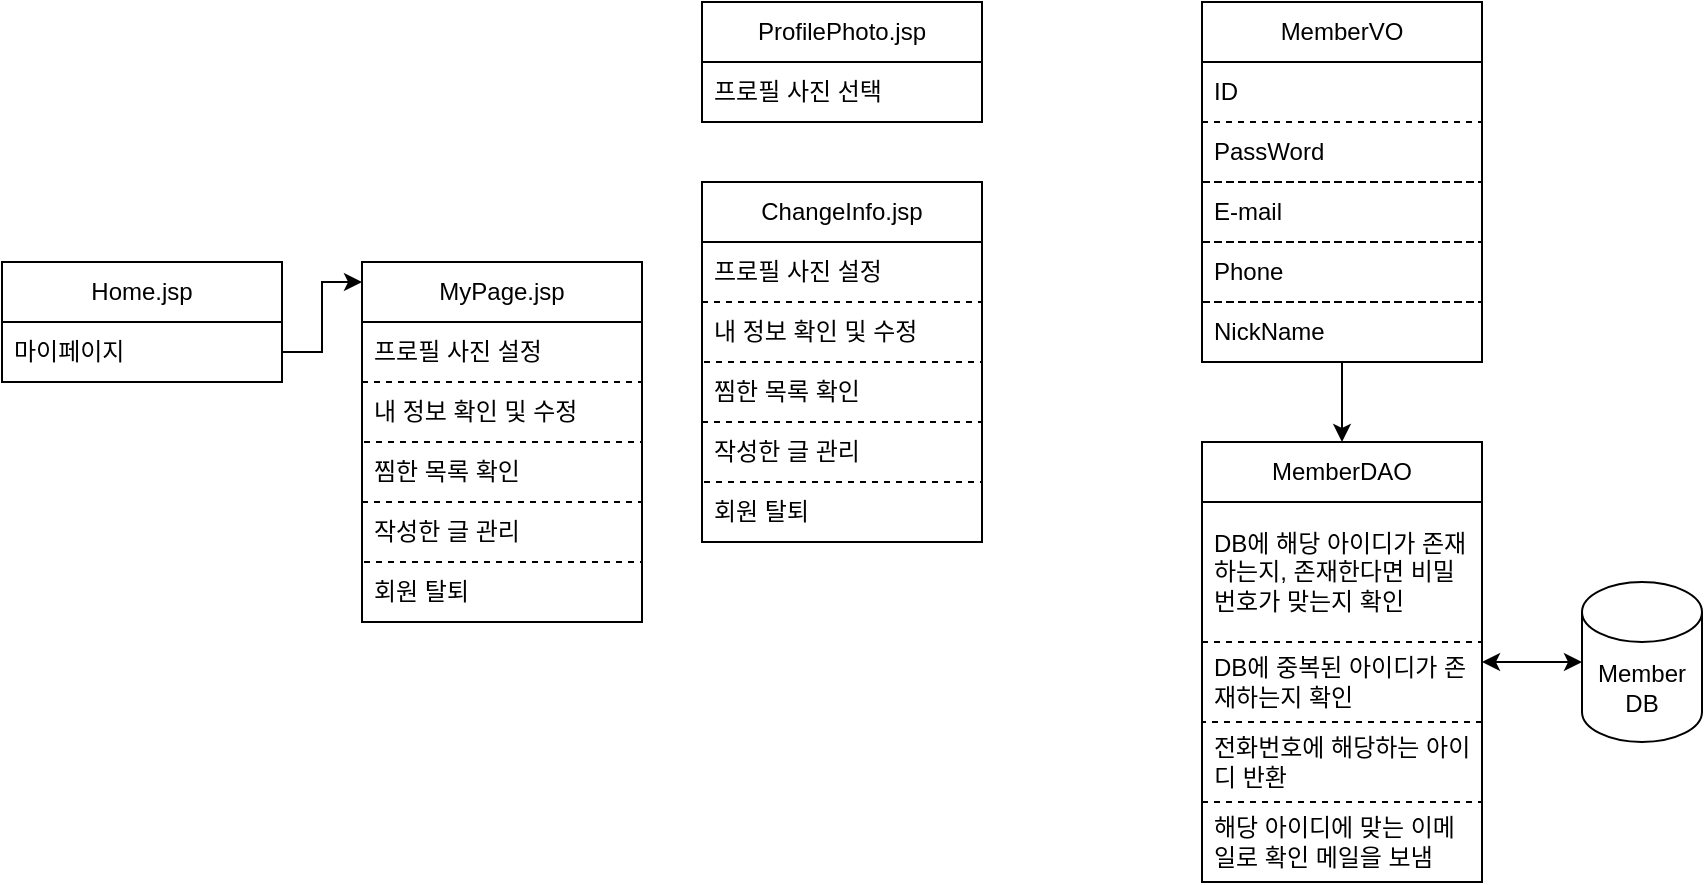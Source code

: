 <mxfile version="25.0.3">
  <diagram name="페이지-1" id="DjrEYivw6vqkdNGAylvS">
    <mxGraphModel dx="1147" dy="603" grid="1" gridSize="10" guides="1" tooltips="1" connect="1" arrows="1" fold="1" page="1" pageScale="1" pageWidth="1100" pageHeight="850" math="0" shadow="0">
      <root>
        <mxCell id="0" />
        <mxCell id="1" parent="0" />
        <mxCell id="Oheo1QDEf-43XpJlqBH_-1" value="&lt;div&gt;Home.jsp&lt;/div&gt;" style="swimlane;fontStyle=0;childLayout=stackLayout;horizontal=1;startSize=30;horizontalStack=0;resizeParent=1;resizeParentMax=0;resizeLast=0;collapsible=1;marginBottom=0;whiteSpace=wrap;html=1;" vertex="1" parent="1">
          <mxGeometry x="280" y="310" width="140" height="60" as="geometry">
            <mxRectangle x="430" y="270" width="90" height="30" as="alternateBounds" />
          </mxGeometry>
        </mxCell>
        <mxCell id="Oheo1QDEf-43XpJlqBH_-2" value="마이페이지" style="text;strokeColor=none;fillColor=none;align=left;verticalAlign=middle;spacingLeft=4;spacingRight=4;overflow=hidden;points=[[0,0.5],[1,0.5]];portConstraint=eastwest;rotatable=0;whiteSpace=wrap;html=1;" vertex="1" parent="Oheo1QDEf-43XpJlqBH_-1">
          <mxGeometry y="30" width="140" height="30" as="geometry" />
        </mxCell>
        <mxCell id="Oheo1QDEf-43XpJlqBH_-5" value="MyPage.jsp" style="swimlane;fontStyle=0;childLayout=stackLayout;horizontal=1;startSize=30;horizontalStack=0;resizeParent=1;resizeParentMax=0;resizeLast=0;collapsible=1;marginBottom=0;whiteSpace=wrap;html=1;" vertex="1" parent="1">
          <mxGeometry x="460" y="310" width="140" height="180" as="geometry" />
        </mxCell>
        <mxCell id="Oheo1QDEf-43XpJlqBH_-6" value="프로필 사진 설정" style="text;strokeColor=none;fillColor=none;align=left;verticalAlign=middle;spacingLeft=4;spacingRight=4;overflow=hidden;points=[[0,0.5],[1,0.5]];portConstraint=eastwest;rotatable=0;whiteSpace=wrap;html=1;" vertex="1" parent="Oheo1QDEf-43XpJlqBH_-5">
          <mxGeometry y="30" width="140" height="30" as="geometry" />
        </mxCell>
        <mxCell id="Oheo1QDEf-43XpJlqBH_-7" value="내 정보 확인 및 수정" style="text;strokeColor=default;fillColor=none;align=left;verticalAlign=middle;spacingLeft=4;spacingRight=4;overflow=hidden;points=[[0,0.5],[1,0.5]];portConstraint=eastwest;rotatable=0;whiteSpace=wrap;html=1;dashed=1;" vertex="1" parent="Oheo1QDEf-43XpJlqBH_-5">
          <mxGeometry y="60" width="140" height="30" as="geometry" />
        </mxCell>
        <mxCell id="Oheo1QDEf-43XpJlqBH_-8" value="찜한 목록 확인" style="text;strokeColor=none;fillColor=none;align=left;verticalAlign=middle;spacingLeft=4;spacingRight=4;overflow=hidden;points=[[0,0.5],[1,0.5]];portConstraint=eastwest;rotatable=0;whiteSpace=wrap;html=1;" vertex="1" parent="Oheo1QDEf-43XpJlqBH_-5">
          <mxGeometry y="90" width="140" height="30" as="geometry" />
        </mxCell>
        <mxCell id="Oheo1QDEf-43XpJlqBH_-47" value="작성한 글 관리" style="text;strokeColor=default;fillColor=none;align=left;verticalAlign=middle;spacingLeft=4;spacingRight=4;overflow=hidden;points=[[0,0.5],[1,0.5]];portConstraint=eastwest;rotatable=0;whiteSpace=wrap;html=1;dashed=1;" vertex="1" parent="Oheo1QDEf-43XpJlqBH_-5">
          <mxGeometry y="120" width="140" height="30" as="geometry" />
        </mxCell>
        <mxCell id="Oheo1QDEf-43XpJlqBH_-48" value="회원 탈퇴" style="text;strokeColor=none;fillColor=none;align=left;verticalAlign=middle;spacingLeft=4;spacingRight=4;overflow=hidden;points=[[0,0.5],[1,0.5]];portConstraint=eastwest;rotatable=0;whiteSpace=wrap;html=1;" vertex="1" parent="Oheo1QDEf-43XpJlqBH_-5">
          <mxGeometry y="150" width="140" height="30" as="geometry" />
        </mxCell>
        <mxCell id="Oheo1QDEf-43XpJlqBH_-13" style="edgeStyle=orthogonalEdgeStyle;rounded=0;orthogonalLoop=1;jettySize=auto;html=1;entryX=0.5;entryY=0;entryDx=0;entryDy=0;" edge="1" parent="1" source="Oheo1QDEf-43XpJlqBH_-14" target="Oheo1QDEf-43XpJlqBH_-20">
          <mxGeometry relative="1" as="geometry" />
        </mxCell>
        <mxCell id="Oheo1QDEf-43XpJlqBH_-14" value="MemberVO" style="swimlane;fontStyle=0;childLayout=stackLayout;horizontal=1;startSize=30;horizontalStack=0;resizeParent=1;resizeParentMax=0;resizeLast=0;collapsible=1;marginBottom=0;whiteSpace=wrap;html=1;" vertex="1" parent="1">
          <mxGeometry x="880" y="180" width="140" height="180" as="geometry" />
        </mxCell>
        <mxCell id="Oheo1QDEf-43XpJlqBH_-15" value="ID" style="text;strokeColor=none;fillColor=none;align=left;verticalAlign=middle;spacingLeft=4;spacingRight=4;overflow=hidden;points=[[0,0.5],[1,0.5]];portConstraint=eastwest;rotatable=0;whiteSpace=wrap;html=1;" vertex="1" parent="Oheo1QDEf-43XpJlqBH_-14">
          <mxGeometry y="30" width="140" height="30" as="geometry" />
        </mxCell>
        <mxCell id="Oheo1QDEf-43XpJlqBH_-16" value="PassWord" style="text;strokeColor=default;fillColor=none;align=left;verticalAlign=middle;spacingLeft=4;spacingRight=4;overflow=hidden;points=[[0,0.5],[1,0.5]];portConstraint=eastwest;rotatable=0;whiteSpace=wrap;html=1;dashed=1;" vertex="1" parent="Oheo1QDEf-43XpJlqBH_-14">
          <mxGeometry y="60" width="140" height="30" as="geometry" />
        </mxCell>
        <mxCell id="Oheo1QDEf-43XpJlqBH_-17" value="E-mail" style="text;strokeColor=default;fillColor=none;align=left;verticalAlign=middle;spacingLeft=4;spacingRight=4;overflow=hidden;points=[[0,0.5],[1,0.5]];portConstraint=eastwest;rotatable=0;whiteSpace=wrap;html=1;dashed=1;" vertex="1" parent="Oheo1QDEf-43XpJlqBH_-14">
          <mxGeometry y="90" width="140" height="30" as="geometry" />
        </mxCell>
        <mxCell id="Oheo1QDEf-43XpJlqBH_-18" value="Phone" style="text;strokeColor=default;fillColor=none;align=left;verticalAlign=middle;spacingLeft=4;spacingRight=4;overflow=hidden;points=[[0,0.5],[1,0.5]];portConstraint=eastwest;rotatable=0;whiteSpace=wrap;html=1;dashed=1;" vertex="1" parent="Oheo1QDEf-43XpJlqBH_-14">
          <mxGeometry y="120" width="140" height="30" as="geometry" />
        </mxCell>
        <mxCell id="Oheo1QDEf-43XpJlqBH_-62" value="NickName" style="text;strokeColor=default;fillColor=none;align=left;verticalAlign=middle;spacingLeft=4;spacingRight=4;overflow=hidden;points=[[0,0.5],[1,0.5]];portConstraint=eastwest;rotatable=0;whiteSpace=wrap;html=1;dashed=1;" vertex="1" parent="Oheo1QDEf-43XpJlqBH_-14">
          <mxGeometry y="150" width="140" height="30" as="geometry" />
        </mxCell>
        <mxCell id="Oheo1QDEf-43XpJlqBH_-20" value="MemberDAO" style="swimlane;fontStyle=0;childLayout=stackLayout;horizontal=1;startSize=30;horizontalStack=0;resizeParent=1;resizeParentMax=0;resizeLast=0;collapsible=1;marginBottom=0;whiteSpace=wrap;html=1;" vertex="1" parent="1">
          <mxGeometry x="880" y="400" width="140" height="220" as="geometry" />
        </mxCell>
        <mxCell id="Oheo1QDEf-43XpJlqBH_-21" value="DB에 해당 아이디가 존재하는지, 존재한다면 비밀번호가 맞는지 확인" style="text;strokeColor=none;fillColor=none;align=left;verticalAlign=middle;spacingLeft=4;spacingRight=4;overflow=hidden;points=[[0,0.5],[1,0.5]];portConstraint=eastwest;rotatable=0;whiteSpace=wrap;html=1;" vertex="1" parent="Oheo1QDEf-43XpJlqBH_-20">
          <mxGeometry y="30" width="140" height="70" as="geometry" />
        </mxCell>
        <mxCell id="Oheo1QDEf-43XpJlqBH_-22" value="DB에 중복된 아이디가 존재하는지 확인" style="text;strokeColor=default;fillColor=none;align=left;verticalAlign=middle;spacingLeft=4;spacingRight=4;overflow=hidden;points=[[0,0.5],[1,0.5]];portConstraint=eastwest;rotatable=0;whiteSpace=wrap;html=1;dashed=1;" vertex="1" parent="Oheo1QDEf-43XpJlqBH_-20">
          <mxGeometry y="100" width="140" height="40" as="geometry" />
        </mxCell>
        <mxCell id="Oheo1QDEf-43XpJlqBH_-23" value="전화번호에 해당하는 아이디 반환" style="text;strokeColor=none;fillColor=none;align=left;verticalAlign=middle;spacingLeft=4;spacingRight=4;overflow=hidden;points=[[0,0.5],[1,0.5]];portConstraint=eastwest;rotatable=0;whiteSpace=wrap;html=1;" vertex="1" parent="Oheo1QDEf-43XpJlqBH_-20">
          <mxGeometry y="140" width="140" height="40" as="geometry" />
        </mxCell>
        <mxCell id="Oheo1QDEf-43XpJlqBH_-24" value="해당 아이디에 맞는 이메일로 확인 메일을 보냄" style="text;strokeColor=default;fillColor=none;align=left;verticalAlign=middle;spacingLeft=4;spacingRight=4;overflow=hidden;points=[[0,0.5],[1,0.5]];portConstraint=eastwest;rotatable=0;whiteSpace=wrap;html=1;dashed=1;" vertex="1" parent="Oheo1QDEf-43XpJlqBH_-20">
          <mxGeometry y="180" width="140" height="40" as="geometry" />
        </mxCell>
        <mxCell id="Oheo1QDEf-43XpJlqBH_-43" value="&lt;div&gt;Member&lt;/div&gt;&lt;div&gt;DB&lt;br&gt;&lt;/div&gt;" style="shape=cylinder3;whiteSpace=wrap;html=1;boundedLbl=1;backgroundOutline=1;size=15;" vertex="1" parent="1">
          <mxGeometry x="1070" y="470" width="60" height="80" as="geometry" />
        </mxCell>
        <mxCell id="Oheo1QDEf-43XpJlqBH_-44" style="edgeStyle=orthogonalEdgeStyle;rounded=0;orthogonalLoop=1;jettySize=auto;html=1;entryX=0;entryY=0.5;entryDx=0;entryDy=0;entryPerimeter=0;startArrow=classic;startFill=1;" edge="1" parent="1" source="Oheo1QDEf-43XpJlqBH_-20" target="Oheo1QDEf-43XpJlqBH_-43">
          <mxGeometry relative="1" as="geometry" />
        </mxCell>
        <mxCell id="Oheo1QDEf-43XpJlqBH_-49" style="edgeStyle=orthogonalEdgeStyle;rounded=0;orthogonalLoop=1;jettySize=auto;html=1;" edge="1" parent="1" source="Oheo1QDEf-43XpJlqBH_-2" target="Oheo1QDEf-43XpJlqBH_-5">
          <mxGeometry relative="1" as="geometry">
            <Array as="points">
              <mxPoint x="440" y="355" />
              <mxPoint x="440" y="320" />
            </Array>
          </mxGeometry>
        </mxCell>
        <mxCell id="Oheo1QDEf-43XpJlqBH_-50" value="ProfilePhoto.jsp" style="swimlane;fontStyle=0;childLayout=stackLayout;horizontal=1;startSize=30;horizontalStack=0;resizeParent=1;resizeParentMax=0;resizeLast=0;collapsible=1;marginBottom=0;whiteSpace=wrap;html=1;" vertex="1" parent="1">
          <mxGeometry x="630" y="180" width="140" height="60" as="geometry" />
        </mxCell>
        <mxCell id="Oheo1QDEf-43XpJlqBH_-51" value="프로필 사진 선택" style="text;strokeColor=none;fillColor=none;align=left;verticalAlign=middle;spacingLeft=4;spacingRight=4;overflow=hidden;points=[[0,0.5],[1,0.5]];portConstraint=eastwest;rotatable=0;whiteSpace=wrap;html=1;" vertex="1" parent="Oheo1QDEf-43XpJlqBH_-50">
          <mxGeometry y="30" width="140" height="30" as="geometry" />
        </mxCell>
        <mxCell id="Oheo1QDEf-43XpJlqBH_-56" value="&lt;div&gt;ChangeInfo.jsp&lt;/div&gt;" style="swimlane;fontStyle=0;childLayout=stackLayout;horizontal=1;startSize=30;horizontalStack=0;resizeParent=1;resizeParentMax=0;resizeLast=0;collapsible=1;marginBottom=0;whiteSpace=wrap;html=1;" vertex="1" parent="1">
          <mxGeometry x="630" y="270" width="140" height="180" as="geometry" />
        </mxCell>
        <mxCell id="Oheo1QDEf-43XpJlqBH_-57" value="프로필 사진 설정" style="text;strokeColor=none;fillColor=none;align=left;verticalAlign=middle;spacingLeft=4;spacingRight=4;overflow=hidden;points=[[0,0.5],[1,0.5]];portConstraint=eastwest;rotatable=0;whiteSpace=wrap;html=1;" vertex="1" parent="Oheo1QDEf-43XpJlqBH_-56">
          <mxGeometry y="30" width="140" height="30" as="geometry" />
        </mxCell>
        <mxCell id="Oheo1QDEf-43XpJlqBH_-58" value="내 정보 확인 및 수정" style="text;strokeColor=default;fillColor=none;align=left;verticalAlign=middle;spacingLeft=4;spacingRight=4;overflow=hidden;points=[[0,0.5],[1,0.5]];portConstraint=eastwest;rotatable=0;whiteSpace=wrap;html=1;dashed=1;" vertex="1" parent="Oheo1QDEf-43XpJlqBH_-56">
          <mxGeometry y="60" width="140" height="30" as="geometry" />
        </mxCell>
        <mxCell id="Oheo1QDEf-43XpJlqBH_-59" value="찜한 목록 확인" style="text;strokeColor=none;fillColor=none;align=left;verticalAlign=middle;spacingLeft=4;spacingRight=4;overflow=hidden;points=[[0,0.5],[1,0.5]];portConstraint=eastwest;rotatable=0;whiteSpace=wrap;html=1;" vertex="1" parent="Oheo1QDEf-43XpJlqBH_-56">
          <mxGeometry y="90" width="140" height="30" as="geometry" />
        </mxCell>
        <mxCell id="Oheo1QDEf-43XpJlqBH_-60" value="작성한 글 관리" style="text;strokeColor=default;fillColor=none;align=left;verticalAlign=middle;spacingLeft=4;spacingRight=4;overflow=hidden;points=[[0,0.5],[1,0.5]];portConstraint=eastwest;rotatable=0;whiteSpace=wrap;html=1;dashed=1;" vertex="1" parent="Oheo1QDEf-43XpJlqBH_-56">
          <mxGeometry y="120" width="140" height="30" as="geometry" />
        </mxCell>
        <mxCell id="Oheo1QDEf-43XpJlqBH_-61" value="회원 탈퇴" style="text;strokeColor=none;fillColor=none;align=left;verticalAlign=middle;spacingLeft=4;spacingRight=4;overflow=hidden;points=[[0,0.5],[1,0.5]];portConstraint=eastwest;rotatable=0;whiteSpace=wrap;html=1;" vertex="1" parent="Oheo1QDEf-43XpJlqBH_-56">
          <mxGeometry y="150" width="140" height="30" as="geometry" />
        </mxCell>
      </root>
    </mxGraphModel>
  </diagram>
</mxfile>
